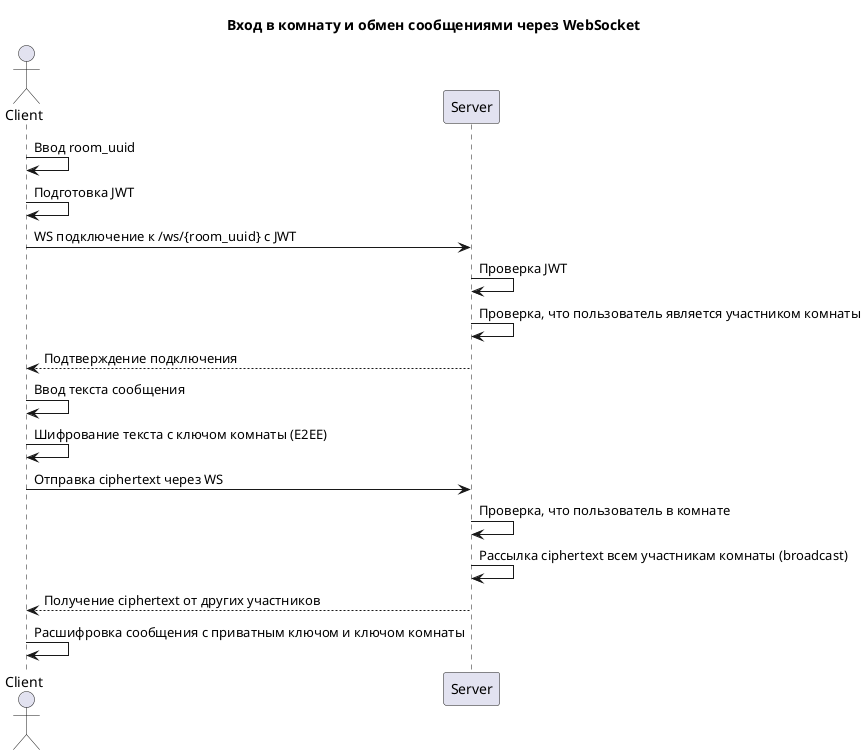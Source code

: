 @startuml
title Вход в комнату и обмен сообщениями через WebSocket

actor Client
participant Server

Client -> Client: Ввод room_uuid
Client -> Client: Подготовка JWT

Client -> Server: WS подключение к /ws/{room_uuid} с JWT

Server -> Server: Проверка JWT
Server -> Server: Проверка, что пользователь является участником комнаты
Server --> Client: Подтверждение подключения

Client -> Client: Ввод текста сообщения
Client -> Client: Шифрование текста с ключом комнаты (E2EE)

Client -> Server: Отправка ciphertext через WS

Server -> Server: Проверка, что пользователь в комнате
Server -> Server: Рассылка ciphertext всем участникам комнаты (broadcast)
Server --> Client: Получение ciphertext от других участников

Client -> Client: Расшифровка сообщения с приватным ключом и ключом комнаты

@enduml
